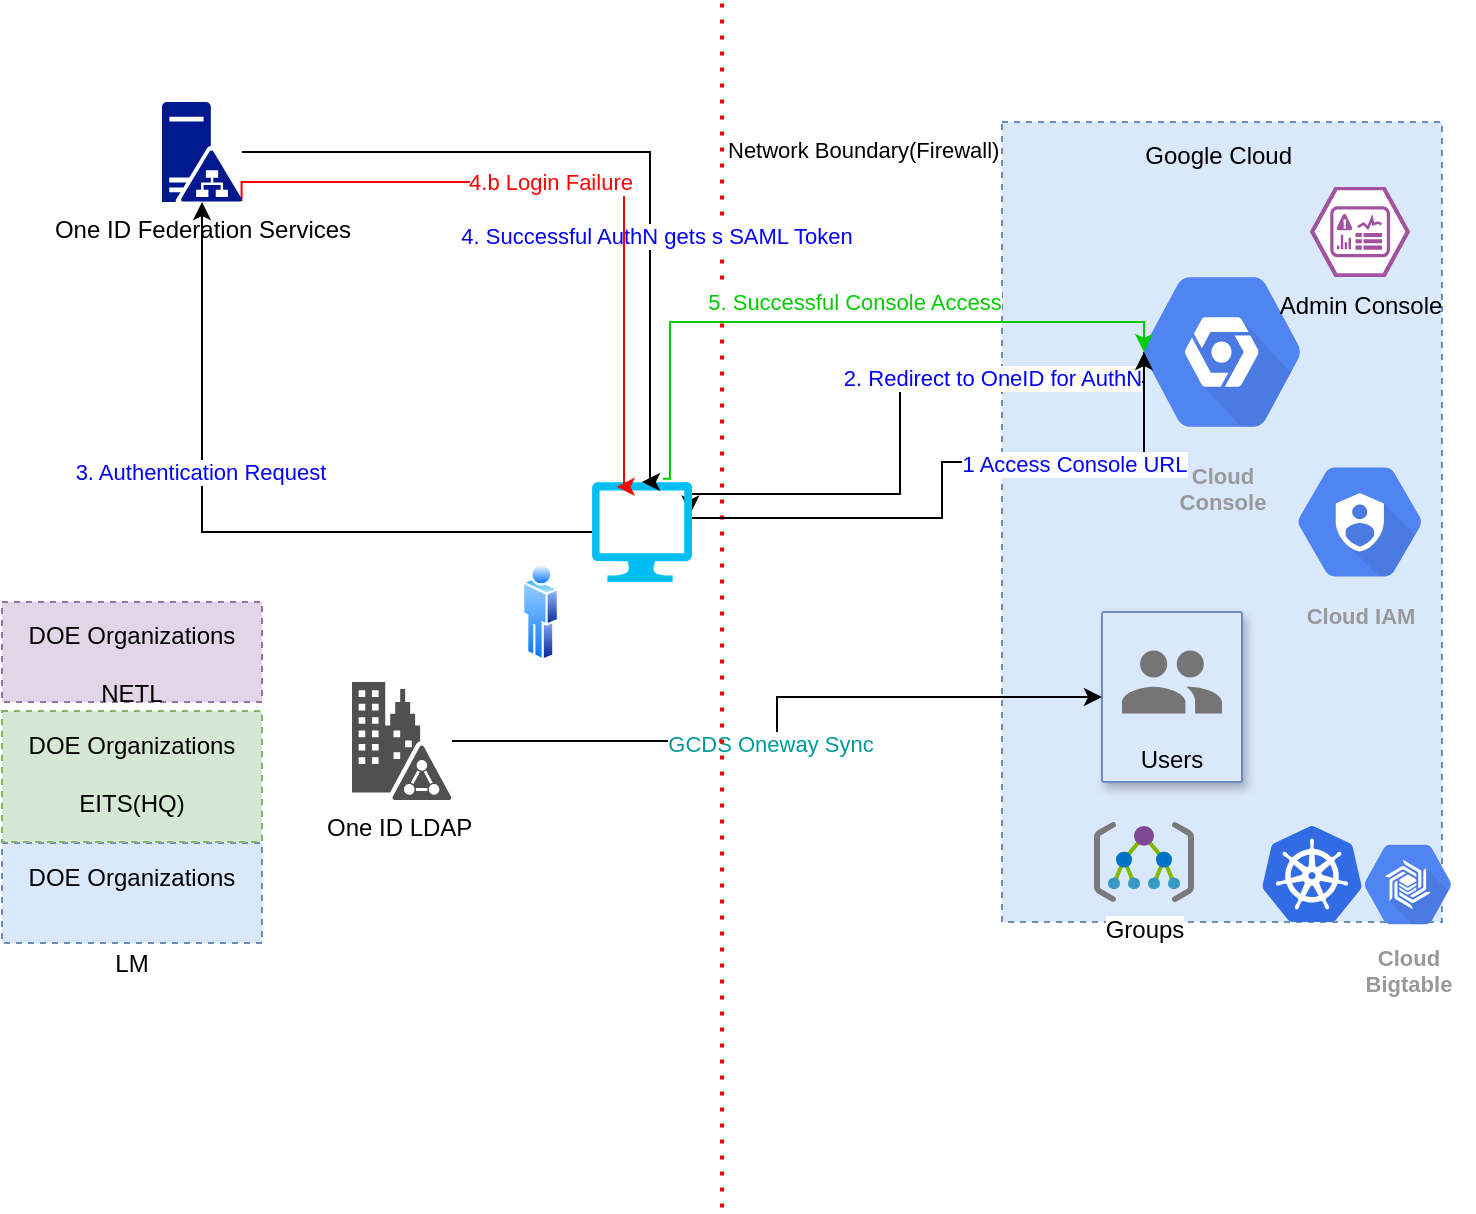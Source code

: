 <mxfile version="14.6.11" type="github">
  <diagram id="PAdfL6VN2EhejQQq1YbZ" name="Page-1">
    <mxGraphModel dx="1038" dy="545" grid="1" gridSize="10" guides="1" tooltips="1" connect="1" arrows="1" fold="1" page="1" pageScale="1" pageWidth="850" pageHeight="1100" math="0" shadow="0">
      <root>
        <mxCell id="0" />
        <mxCell id="1" parent="0" />
        <mxCell id="TzUtRcMb0uJwbtIcXtYQ-21" value="Google Cloud&amp;nbsp;" style="outlineConnect=0;html=1;whiteSpace=wrap;fontSize=12;fontStyle=0;strokeColor=#6c8ebf;fillColor=#dae8fc;verticalAlign=top;align=center;dashed=1;spacingTop=3;" parent="1" vertex="1">
          <mxGeometry x="580" y="180" width="220" height="400" as="geometry" />
        </mxCell>
        <mxCell id="TzUtRcMb0uJwbtIcXtYQ-1" value="Cloud IAM" style="html=1;fillColor=#5184F3;strokeColor=none;verticalAlign=top;labelPosition=center;verticalLabelPosition=bottom;align=center;spacingTop=-6;fontSize=11;fontStyle=1;fontColor=#999999;shape=mxgraph.gcp2.hexIcon;prIcon=cloud_iam" parent="1" vertex="1">
          <mxGeometry x="712" y="340" width="94" height="80" as="geometry" />
        </mxCell>
        <mxCell id="TzUtRcMb0uJwbtIcXtYQ-3" value="Users" style="strokeColor=#6c8ebf;shadow=1;strokeWidth=1;rounded=1;absoluteArcSize=1;arcSize=2;labelPosition=center;verticalLabelPosition=middle;align=center;verticalAlign=bottom;spacingLeft=0;fontSize=12;whiteSpace=wrap;spacingBottom=2;fillColor=#dae8fc;" parent="1" vertex="1">
          <mxGeometry x="630" y="425" width="70" height="85" as="geometry" />
        </mxCell>
        <mxCell id="TzUtRcMb0uJwbtIcXtYQ-4" value="" style="dashed=0;connectable=0;html=1;fillColor=#757575;strokeColor=none;shape=mxgraph.gcp2.users;part=1;" parent="TzUtRcMb0uJwbtIcXtYQ-3" vertex="1">
          <mxGeometry x="0.5" width="50" height="31.5" relative="1" as="geometry">
            <mxPoint x="-25" y="19.25" as="offset" />
          </mxGeometry>
        </mxCell>
        <mxCell id="TzUtRcMb0uJwbtIcXtYQ-22" value="DOE Organizations&lt;br&gt;&lt;br&gt;&lt;br&gt;LM" style="outlineConnect=0;html=1;whiteSpace=wrap;fontSize=12;fontStyle=0;strokeColor=#6c8ebf;fillColor=#dae8fc;verticalAlign=top;align=center;dashed=1;spacingTop=3;" parent="1" vertex="1">
          <mxGeometry x="80" y="540.5" width="130" height="50" as="geometry" />
        </mxCell>
        <mxCell id="TzUtRcMb0uJwbtIcXtYQ-23" value="DOE Organizations&lt;br&gt;&lt;br&gt;NETL" style="outlineConnect=0;html=1;whiteSpace=wrap;fontSize=12;fontStyle=0;strokeColor=#9673a6;fillColor=#e1d5e7;verticalAlign=top;align=center;dashed=1;spacingTop=3;" parent="1" vertex="1">
          <mxGeometry x="80" y="420" width="130" height="50" as="geometry" />
        </mxCell>
        <mxCell id="TzUtRcMb0uJwbtIcXtYQ-24" value="DOE Organizations&lt;br&gt;&lt;br&gt;EITS(HQ)" style="outlineConnect=0;html=1;whiteSpace=wrap;fontSize=12;fontStyle=0;strokeColor=#82b366;fillColor=#d5e8d4;verticalAlign=top;align=center;dashed=1;spacingTop=3;" parent="1" vertex="1">
          <mxGeometry x="80" y="474.5" width="130" height="65.5" as="geometry" />
        </mxCell>
        <mxCell id="TzUtRcMb0uJwbtIcXtYQ-25" value="Groups" style="aspect=fixed;html=1;points=[];align=center;image;fontSize=12;image=img/lib/mscae/Management_Groups.svg;" parent="1" vertex="1">
          <mxGeometry x="626" y="530" width="50" height="40" as="geometry" />
        </mxCell>
        <mxCell id="KueMOoC9e1tc7Dg8YHgg-23" style="edgeStyle=orthogonalEdgeStyle;rounded=0;orthogonalLoop=1;jettySize=auto;html=1;entryX=0.984;entryY=0.316;entryDx=0;entryDy=0;entryPerimeter=0;exitX=0.175;exitY=0.5;exitDx=0;exitDy=0;exitPerimeter=0;" parent="1" source="TzUtRcMb0uJwbtIcXtYQ-26" target="KueMOoC9e1tc7Dg8YHgg-17" edge="1">
          <mxGeometry relative="1" as="geometry">
            <Array as="points">
              <mxPoint x="651" y="310" />
              <mxPoint x="529" y="310" />
              <mxPoint x="529" y="366" />
            </Array>
          </mxGeometry>
        </mxCell>
        <mxCell id="KueMOoC9e1tc7Dg8YHgg-27" value="2. Redirect to OneID for AuthN" style="edgeLabel;html=1;align=center;verticalAlign=middle;resizable=0;points=[];fontColor=#0000FF;" parent="KueMOoC9e1tc7Dg8YHgg-23" vertex="1" connectable="0">
          <mxGeometry x="-0.406" y="-2" relative="1" as="geometry">
            <mxPoint as="offset" />
          </mxGeometry>
        </mxCell>
        <mxCell id="TzUtRcMb0uJwbtIcXtYQ-26" value="Cloud&#xa;Console" style="html=1;fillColor=#5184F3;strokeColor=none;verticalAlign=top;labelPosition=center;verticalLabelPosition=bottom;align=center;spacingTop=-6;fontSize=11;fontStyle=1;fontColor=#999999;shape=mxgraph.gcp2.hexIcon;prIcon=placeholder" parent="1" vertex="1">
          <mxGeometry x="630" y="240" width="120" height="110" as="geometry" />
        </mxCell>
        <mxCell id="TzUtRcMb0uJwbtIcXtYQ-27" value="Admin Console" style="verticalLabelPosition=bottom;html=1;fillColor=#A153A0;strokeColor=#ffffff;verticalAlign=top;align=center;points=[[0,0.5,0],[0.125,0.25,0],[0.25,0,0],[0.5,0,0],[0.75,0,0],[0.875,0.25,0],[1,0.5,0],[0.875,0.75,0],[0.75,1,0],[0.5,1,0],[0.125,0.75,0]];pointerEvents=1;shape=mxgraph.cisco_safe.compositeIcon;bgIcon=mxgraph.cisco_safe.design.blank_device;resIcon=mxgraph.cisco_safe.design.mgmt_console_2;" parent="1" vertex="1">
          <mxGeometry x="734" y="212.5" width="50" height="45" as="geometry" />
        </mxCell>
        <mxCell id="KueMOoC9e1tc7Dg8YHgg-30" style="edgeStyle=orthogonalEdgeStyle;rounded=0;orthogonalLoop=1;jettySize=auto;html=1;fontColor=#009999;" parent="1" source="KueMOoC9e1tc7Dg8YHgg-2" target="TzUtRcMb0uJwbtIcXtYQ-3" edge="1">
          <mxGeometry relative="1" as="geometry" />
        </mxCell>
        <mxCell id="KueMOoC9e1tc7Dg8YHgg-31" value="GCDS Oneway Sync" style="edgeLabel;html=1;align=center;verticalAlign=middle;resizable=0;points=[];fontColor=#009999;" parent="KueMOoC9e1tc7Dg8YHgg-30" vertex="1" connectable="0">
          <mxGeometry x="-0.086" y="-1" relative="1" as="geometry">
            <mxPoint as="offset" />
          </mxGeometry>
        </mxCell>
        <mxCell id="KueMOoC9e1tc7Dg8YHgg-2" value="One ID LDAP&amp;nbsp;" style="pointerEvents=1;shadow=0;dashed=0;html=1;strokeColor=none;fillColor=#505050;labelPosition=center;verticalLabelPosition=bottom;verticalAlign=top;outlineConnect=0;align=center;shape=mxgraph.office.concepts.on_premises_directory;" parent="1" vertex="1">
          <mxGeometry x="255" y="460" width="50" height="59" as="geometry" />
        </mxCell>
        <mxCell id="KueMOoC9e1tc7Dg8YHgg-6" value="" style="aspect=fixed;html=1;points=[];align=center;image;fontSize=12;image=img/lib/mscae/Kubernetes.svg;" parent="1" vertex="1">
          <mxGeometry x="710" y="532" width="50" height="48" as="geometry" />
        </mxCell>
        <mxCell id="KueMOoC9e1tc7Dg8YHgg-9" value="Cloud&#xa;Bigtable" style="html=1;fillColor=#5184F3;strokeColor=none;verticalAlign=top;labelPosition=center;verticalLabelPosition=bottom;align=center;spacingTop=-6;fontSize=11;fontStyle=1;fontColor=#999999;shape=mxgraph.gcp2.hexIcon;prIcon=cloud_bigtable" parent="1" vertex="1">
          <mxGeometry x="750" y="532" width="66" height="58.5" as="geometry" />
        </mxCell>
        <mxCell id="KueMOoC9e1tc7Dg8YHgg-10" value="" style="endArrow=none;dashed=1;html=1;dashPattern=1 3;strokeWidth=2;rounded=0;edgeStyle=orthogonalEdgeStyle;labelPosition=center;verticalLabelPosition=top;align=center;verticalAlign=bottom;strokeColor=#FF0000;" parent="1" edge="1">
          <mxGeometry width="50" height="50" relative="1" as="geometry">
            <mxPoint x="440" y="722.8" as="sourcePoint" />
            <mxPoint x="440" y="120" as="targetPoint" />
          </mxGeometry>
        </mxCell>
        <mxCell id="KueMOoC9e1tc7Dg8YHgg-11" value="Network Boundary(Firewall)" style="edgeLabel;html=1;align=left;verticalAlign=bottom;resizable=0;points=[];labelPosition=right;verticalLabelPosition=top;" parent="KueMOoC9e1tc7Dg8YHgg-10" vertex="1" connectable="0">
          <mxGeometry x="0.726" y="-1" relative="1" as="geometry">
            <mxPoint as="offset" />
          </mxGeometry>
        </mxCell>
        <mxCell id="KueMOoC9e1tc7Dg8YHgg-12" value="" style="aspect=fixed;perimeter=ellipsePerimeter;html=1;align=center;shadow=0;dashed=0;spacingTop=3;image;image=img/lib/active_directory/user.svg;" parent="1" vertex="1">
          <mxGeometry x="340" y="400" width="18.5" height="50" as="geometry" />
        </mxCell>
        <mxCell id="KueMOoC9e1tc7Dg8YHgg-19" style="edgeStyle=orthogonalEdgeStyle;rounded=0;orthogonalLoop=1;jettySize=auto;html=1;entryX=0.175;entryY=0.5;entryDx=0;entryDy=0;entryPerimeter=0;" parent="1" source="KueMOoC9e1tc7Dg8YHgg-17" target="TzUtRcMb0uJwbtIcXtYQ-26" edge="1">
          <mxGeometry relative="1" as="geometry">
            <Array as="points">
              <mxPoint x="550" y="378" />
              <mxPoint x="550" y="350" />
              <mxPoint x="651" y="350" />
            </Array>
          </mxGeometry>
        </mxCell>
        <mxCell id="KueMOoC9e1tc7Dg8YHgg-26" value="1 Access Console URL" style="edgeLabel;html=1;align=center;verticalAlign=middle;resizable=0;points=[];fontColor=#0000FF;" parent="KueMOoC9e1tc7Dg8YHgg-19" vertex="1" connectable="0">
          <mxGeometry x="0.414" y="-1" relative="1" as="geometry">
            <mxPoint as="offset" />
          </mxGeometry>
        </mxCell>
        <mxCell id="KueMOoC9e1tc7Dg8YHgg-24" style="edgeStyle=orthogonalEdgeStyle;rounded=0;orthogonalLoop=1;jettySize=auto;html=1;" parent="1" source="KueMOoC9e1tc7Dg8YHgg-17" target="KueMOoC9e1tc7Dg8YHgg-21" edge="1">
          <mxGeometry relative="1" as="geometry" />
        </mxCell>
        <mxCell id="KueMOoC9e1tc7Dg8YHgg-28" value="3. Authentication Request" style="edgeLabel;html=1;align=center;verticalAlign=middle;resizable=0;points=[];fontColor=#0000FF;" parent="KueMOoC9e1tc7Dg8YHgg-24" vertex="1" connectable="0">
          <mxGeometry x="0.251" y="1" relative="1" as="geometry">
            <mxPoint as="offset" />
          </mxGeometry>
        </mxCell>
        <mxCell id="XDEvgFnhgjo7cnBXL0dB-6" style="edgeStyle=orthogonalEdgeStyle;rounded=0;orthogonalLoop=1;jettySize=auto;html=1;entryX=0.175;entryY=0.5;entryDx=0;entryDy=0;entryPerimeter=0;strokeColor=#00CC00;exitX=0.71;exitY=-0.032;exitDx=0;exitDy=0;exitPerimeter=0;" edge="1" parent="1" source="KueMOoC9e1tc7Dg8YHgg-17" target="TzUtRcMb0uJwbtIcXtYQ-26">
          <mxGeometry relative="1" as="geometry">
            <Array as="points">
              <mxPoint x="414" y="358" />
              <mxPoint x="414" y="280" />
              <mxPoint x="651" y="280" />
            </Array>
          </mxGeometry>
        </mxCell>
        <mxCell id="XDEvgFnhgjo7cnBXL0dB-7" value="5. Successful Console Access" style="edgeLabel;html=1;align=center;verticalAlign=middle;resizable=0;points=[];fontColor=#00CC00;" vertex="1" connectable="0" parent="XDEvgFnhgjo7cnBXL0dB-6">
          <mxGeometry x="0.111" y="1" relative="1" as="geometry">
            <mxPoint x="-12" y="-9" as="offset" />
          </mxGeometry>
        </mxCell>
        <mxCell id="KueMOoC9e1tc7Dg8YHgg-17" value="" style="verticalLabelPosition=bottom;html=1;verticalAlign=top;align=center;strokeColor=none;fillColor=#00BEF2;shape=mxgraph.azure.computer;pointerEvents=1;" parent="1" vertex="1">
          <mxGeometry x="375" y="360" width="50" height="50" as="geometry" />
        </mxCell>
        <mxCell id="KueMOoC9e1tc7Dg8YHgg-25" style="edgeStyle=orthogonalEdgeStyle;rounded=0;orthogonalLoop=1;jettySize=auto;html=1;entryX=0.5;entryY=0;entryDx=0;entryDy=0;entryPerimeter=0;" parent="1" source="KueMOoC9e1tc7Dg8YHgg-21" target="KueMOoC9e1tc7Dg8YHgg-17" edge="1">
          <mxGeometry relative="1" as="geometry">
            <Array as="points">
              <mxPoint x="404" y="195" />
            </Array>
          </mxGeometry>
        </mxCell>
        <mxCell id="KueMOoC9e1tc7Dg8YHgg-29" value="4. Successful AuthN gets s SAML Token" style="edgeLabel;html=1;align=center;verticalAlign=middle;resizable=0;points=[];fontColor=#0000FF;" parent="KueMOoC9e1tc7Dg8YHgg-25" vertex="1" connectable="0">
          <mxGeometry x="0.316" y="3" relative="1" as="geometry">
            <mxPoint as="offset" />
          </mxGeometry>
        </mxCell>
        <mxCell id="XDEvgFnhgjo7cnBXL0dB-4" style="edgeStyle=orthogonalEdgeStyle;rounded=0;orthogonalLoop=1;jettySize=auto;html=1;exitX=0.995;exitY=0.99;exitDx=0;exitDy=0;exitPerimeter=0;entryX=0.246;entryY=0.048;entryDx=0;entryDy=0;entryPerimeter=0;strokeColor=#FF0000;" edge="1" parent="1" source="KueMOoC9e1tc7Dg8YHgg-21" target="KueMOoC9e1tc7Dg8YHgg-17">
          <mxGeometry relative="1" as="geometry">
            <Array as="points">
              <mxPoint x="200" y="210" />
              <mxPoint x="391" y="210" />
            </Array>
          </mxGeometry>
        </mxCell>
        <mxCell id="XDEvgFnhgjo7cnBXL0dB-5" value="4.b Login Failure" style="edgeLabel;html=1;align=center;verticalAlign=middle;resizable=0;points=[];fontColor=#FF0000;" vertex="1" connectable="0" parent="XDEvgFnhgjo7cnBXL0dB-4">
          <mxGeometry x="-0.087" relative="1" as="geometry">
            <mxPoint as="offset" />
          </mxGeometry>
        </mxCell>
        <mxCell id="KueMOoC9e1tc7Dg8YHgg-21" value="One ID Federation Services" style="aspect=fixed;pointerEvents=1;shadow=0;dashed=0;html=1;strokeColor=none;labelPosition=center;verticalLabelPosition=bottom;verticalAlign=top;align=center;fillColor=#00188D;shape=mxgraph.mscae.enterprise.ad_fs" parent="1" vertex="1">
          <mxGeometry x="160" y="170" width="40" height="50" as="geometry" />
        </mxCell>
      </root>
    </mxGraphModel>
  </diagram>
</mxfile>
